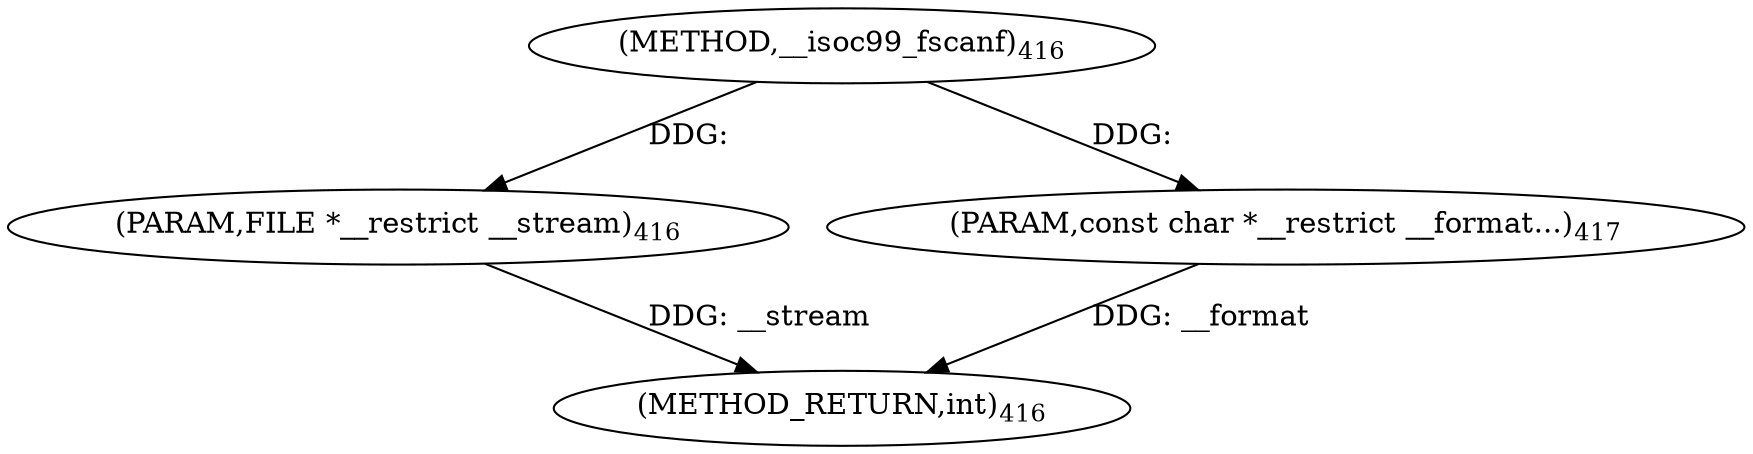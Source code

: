 digraph "__isoc99_fscanf" {  
"2571" [label = <(METHOD,__isoc99_fscanf)<SUB>416</SUB>> ]
"2574" [label = <(METHOD_RETURN,int)<SUB>416</SUB>> ]
"2572" [label = <(PARAM,FILE *__restrict __stream)<SUB>416</SUB>> ]
"2573" [label = <(PARAM,const char *__restrict __format...)<SUB>417</SUB>> ]
  "2572" -> "2574"  [ label = "DDG: __stream"] 
  "2573" -> "2574"  [ label = "DDG: __format"] 
  "2571" -> "2572"  [ label = "DDG: "] 
  "2571" -> "2573"  [ label = "DDG: "] 
}
